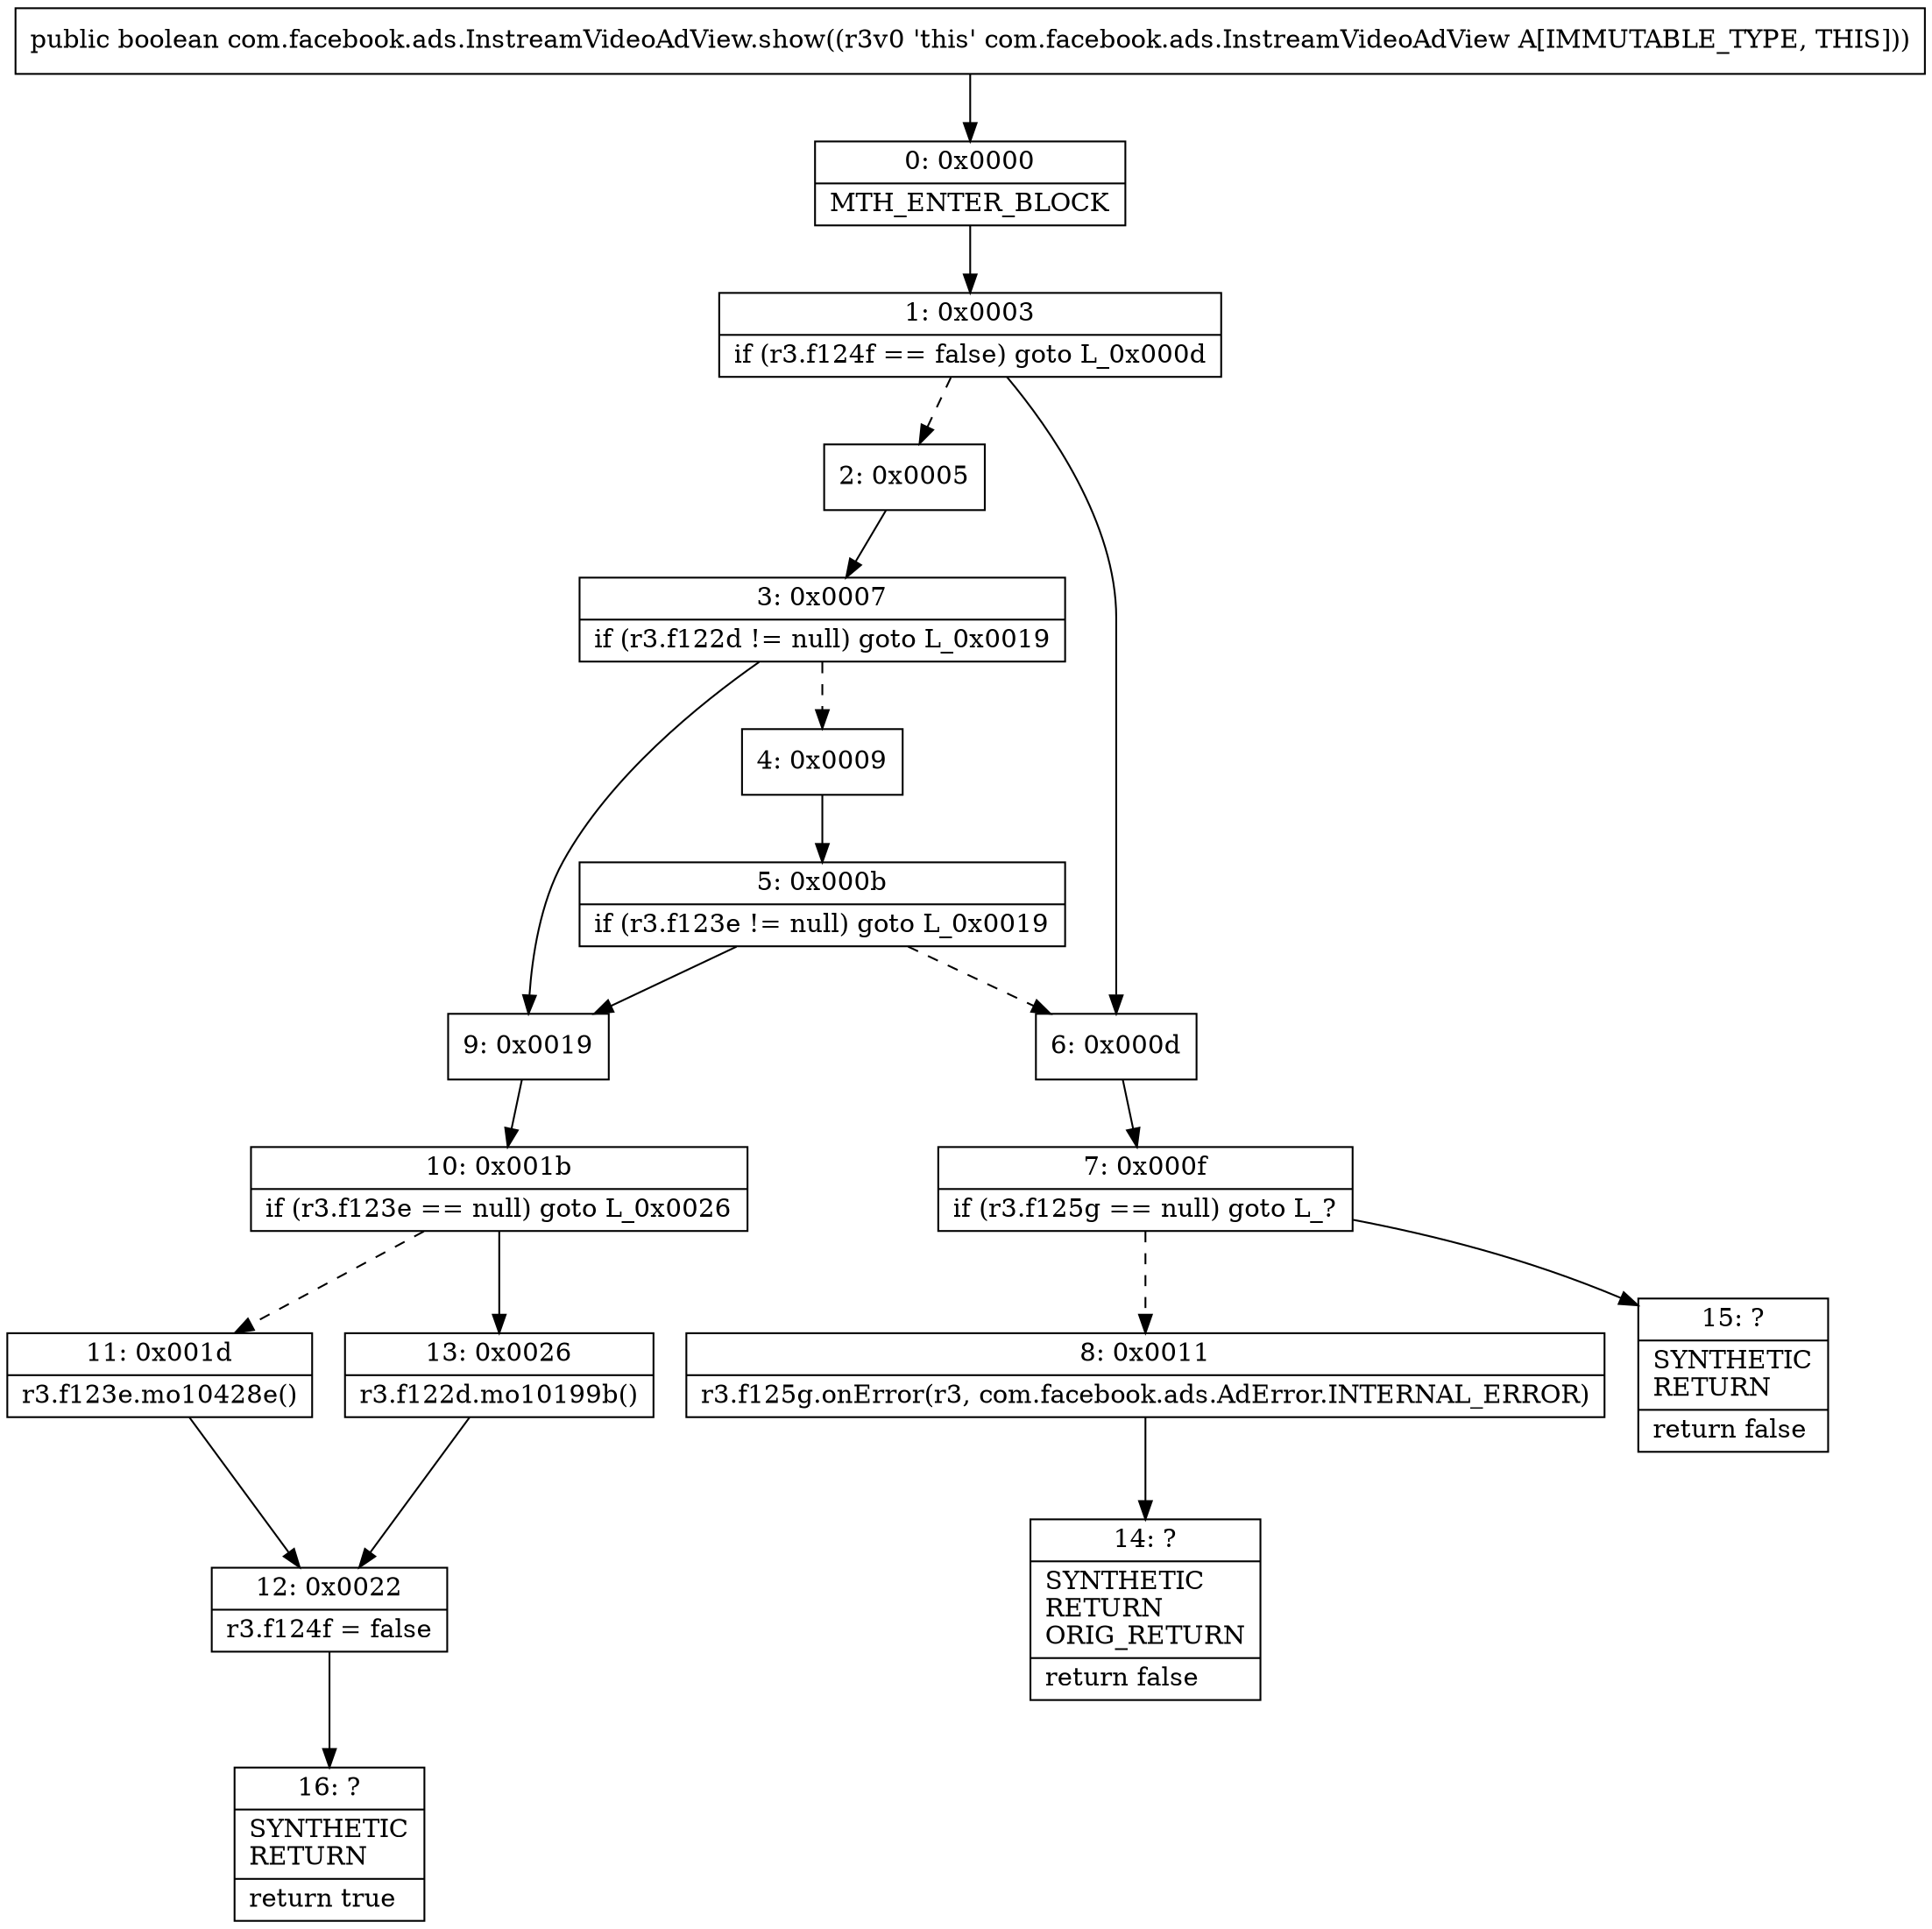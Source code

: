 digraph "CFG forcom.facebook.ads.InstreamVideoAdView.show()Z" {
Node_0 [shape=record,label="{0\:\ 0x0000|MTH_ENTER_BLOCK\l}"];
Node_1 [shape=record,label="{1\:\ 0x0003|if (r3.f124f == false) goto L_0x000d\l}"];
Node_2 [shape=record,label="{2\:\ 0x0005}"];
Node_3 [shape=record,label="{3\:\ 0x0007|if (r3.f122d != null) goto L_0x0019\l}"];
Node_4 [shape=record,label="{4\:\ 0x0009}"];
Node_5 [shape=record,label="{5\:\ 0x000b|if (r3.f123e != null) goto L_0x0019\l}"];
Node_6 [shape=record,label="{6\:\ 0x000d}"];
Node_7 [shape=record,label="{7\:\ 0x000f|if (r3.f125g == null) goto L_?\l}"];
Node_8 [shape=record,label="{8\:\ 0x0011|r3.f125g.onError(r3, com.facebook.ads.AdError.INTERNAL_ERROR)\l}"];
Node_9 [shape=record,label="{9\:\ 0x0019}"];
Node_10 [shape=record,label="{10\:\ 0x001b|if (r3.f123e == null) goto L_0x0026\l}"];
Node_11 [shape=record,label="{11\:\ 0x001d|r3.f123e.mo10428e()\l}"];
Node_12 [shape=record,label="{12\:\ 0x0022|r3.f124f = false\l}"];
Node_13 [shape=record,label="{13\:\ 0x0026|r3.f122d.mo10199b()\l}"];
Node_14 [shape=record,label="{14\:\ ?|SYNTHETIC\lRETURN\lORIG_RETURN\l|return false\l}"];
Node_15 [shape=record,label="{15\:\ ?|SYNTHETIC\lRETURN\l|return false\l}"];
Node_16 [shape=record,label="{16\:\ ?|SYNTHETIC\lRETURN\l|return true\l}"];
MethodNode[shape=record,label="{public boolean com.facebook.ads.InstreamVideoAdView.show((r3v0 'this' com.facebook.ads.InstreamVideoAdView A[IMMUTABLE_TYPE, THIS])) }"];
MethodNode -> Node_0;
Node_0 -> Node_1;
Node_1 -> Node_2[style=dashed];
Node_1 -> Node_6;
Node_2 -> Node_3;
Node_3 -> Node_4[style=dashed];
Node_3 -> Node_9;
Node_4 -> Node_5;
Node_5 -> Node_6[style=dashed];
Node_5 -> Node_9;
Node_6 -> Node_7;
Node_7 -> Node_8[style=dashed];
Node_7 -> Node_15;
Node_8 -> Node_14;
Node_9 -> Node_10;
Node_10 -> Node_11[style=dashed];
Node_10 -> Node_13;
Node_11 -> Node_12;
Node_12 -> Node_16;
Node_13 -> Node_12;
}


